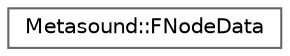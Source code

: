 digraph "Graphical Class Hierarchy"
{
 // INTERACTIVE_SVG=YES
 // LATEX_PDF_SIZE
  bgcolor="transparent";
  edge [fontname=Helvetica,fontsize=10,labelfontname=Helvetica,labelfontsize=10];
  node [fontname=Helvetica,fontsize=10,shape=box,height=0.2,width=0.4];
  rankdir="LR";
  Node0 [id="Node000000",label="Metasound::FNodeData",height=0.2,width=0.4,color="grey40", fillcolor="white", style="filled",URL="$dd/dc9/structMetasound_1_1FNodeData.html",tooltip="Data used to construct a Node."];
}
